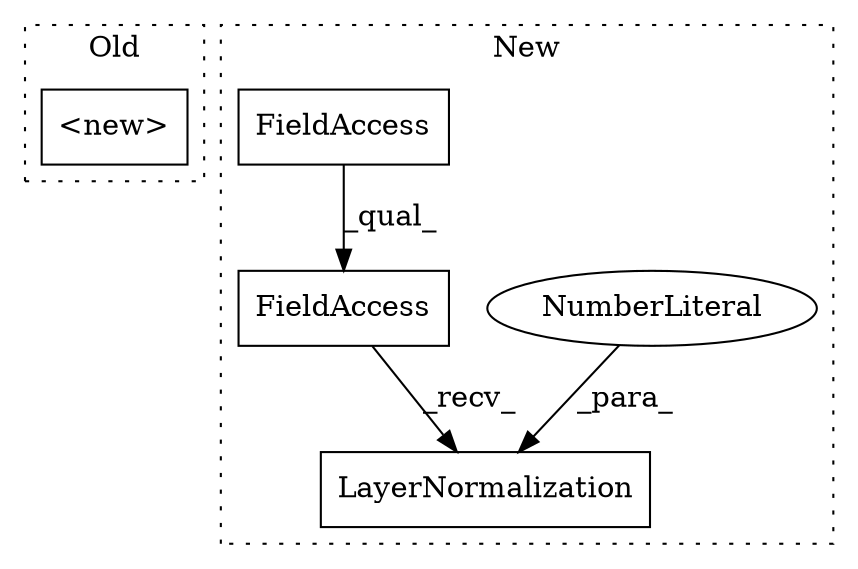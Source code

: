 digraph G {
subgraph cluster0 {
1 [label="<new>" a="46" s="36594,36623" l="6,2" shape="box"];
label = "Old";
style="dotted";
}
subgraph cluster1 {
2 [label="LayerNormalization" a="32" s="36084,36109" l="19,1" shape="box"];
3 [label="NumberLiteral" a="34" s="36103" l="6" shape="ellipse"];
4 [label="FieldAccess" a="22" s="36060" l="23" shape="box"];
5 [label="FieldAccess" a="22" s="36060" l="16" shape="box"];
label = "New";
style="dotted";
}
3 -> 2 [label="_para_"];
4 -> 2 [label="_recv_"];
5 -> 4 [label="_qual_"];
}